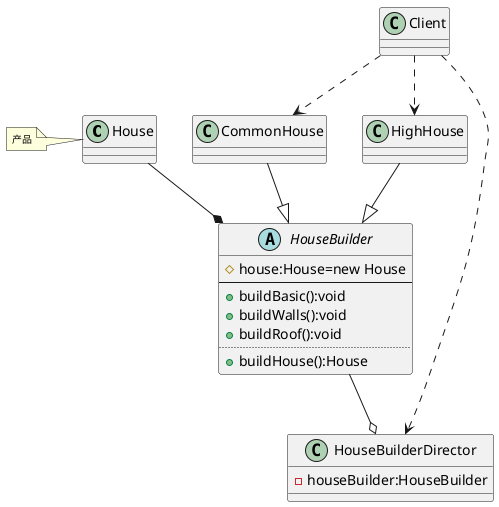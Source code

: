 @startuml

class House
note left: <size:10>产品
abstract class HouseBuilder
class HouseBuilderDirector
class CommonHouse
class HighHouse
class Client

House --* HouseBuilder
HouseBuilder --o HouseBuilderDirector

CommonHouse --|> HouseBuilder
HighHouse --|> HouseBuilder

Client ..> CommonHouse
Client ..> HighHouse
Client ..> HouseBuilderDirector

abstract class HouseBuilder {
    #house:House=new House
    --
    +buildBasic():void
    +buildWalls():void
    +buildRoof():void
    ..
    +buildHouse():House
}

class HouseBuilderDirector {
    -houseBuilder:HouseBuilder
}

@enduml